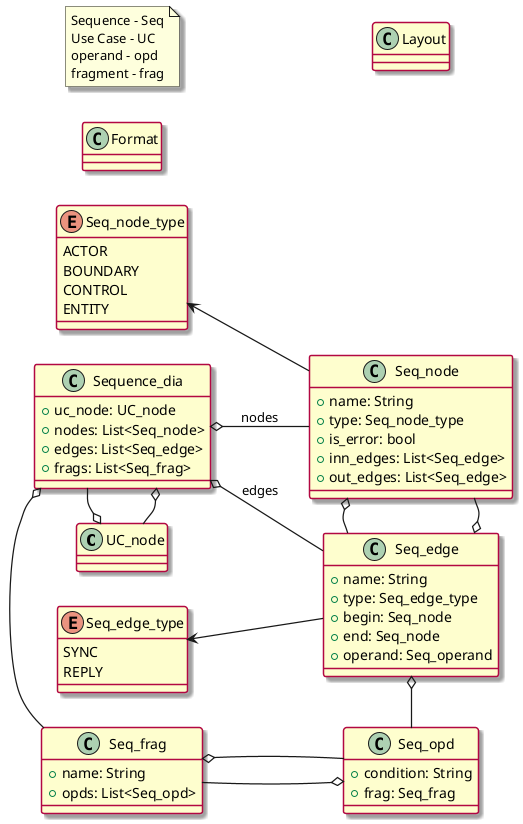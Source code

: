 @startuml

skinparam ArrowThickness 1.25
skinparam ClassBorderThickness 1.5
skinparam ClassBackgroundColor #FEFECE
skinparam ClassBorderColor #B20842

skinparam Shadowing true

' -----------------------------------------------

class UC_node {
}

' Дуги упорядочены по времени появления.
class Sequence_dia {
  +uc_node: UC_node
  +nodes: List<Seq_node>
  +edges: List<Seq_edge>
  +frags: List<Seq_frag>
}

note as N1
  Sequence - Seq
  Use Case - UC
  operand - opd
  fragment - frag
end note

class Seq_frag {
  +name: String
  +opds: List<Seq_opd>
}

class Seq_opd {
  +condition: String
  +frag: Seq_frag
}

' -----------------------------------------------

enum Seq_node_type {
  ACTOR
  BOUNDARY
  CONTROL
  ENTITY
}

enum Seq_edge_type {
  SYNC
  REPLY
}

class Seq_edge {
  +name: String
  +type: Seq_edge_type
  +begin: Seq_node
  +end: Seq_node
  +operand: Seq_operand
}

class Seq_node {
  +name: String
  +type: Seq_node_type
  +is_error: bool
  +inn_edges: List<Seq_edge>
  +out_edges: List<Seq_edge>
}

' -----------------------------------------------

class Format {
}
class Layout {
}

' -----------------------------------------------

left to right direction

Sequence_dia o-r- UC_node
Sequence_dia -r-o UC_node

Sequence_dia o-- Seq_edge : edges
Sequence_dia o-- Seq_node : nodes

Sequence_dia o-r- Seq_frag 

Seq_node -u-> Seq_node_type
Seq_edge -u-> Seq_edge_type

Seq_edge o-l- Seq_node
Seq_edge -l-o Seq_node
Seq_edge o-r- Seq_opd

Seq_opd o-u- Seq_frag
Seq_opd -u-o Seq_frag

@enduml